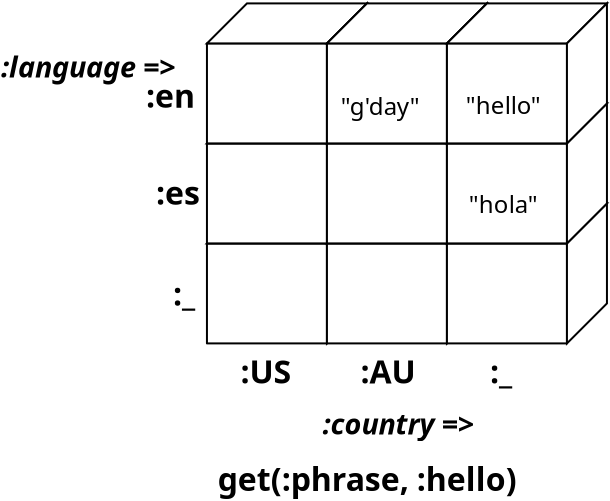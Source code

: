 <?xml version="1.0" encoding="UTF-8"?>
<dia:diagram xmlns:dia="http://www.lysator.liu.se/~alla/dia/">
  <dia:layer name="Background" visible="true">
    <dia:object type="Standard - Text" version="1" id="O0">
      <dia:attribute name="obj_pos">
        <dia:point val="1.635,6.928"/>
      </dia:attribute>
      <dia:attribute name="obj_bb">
        <dia:rectangle val="-3.615,5.872;6.885,7.982"/>
      </dia:attribute>
      <dia:attribute name="text">
        <dia:composite type="text">
          <dia:attribute name="string">
            <dia:string>#:language =&gt; #</dia:string>
          </dia:attribute>
          <dia:attribute name="font">
            <dia:font family="sans" style="88" name="Helvetica-BoldOblique"/>
          </dia:attribute>
          <dia:attribute name="height">
            <dia:real val="1.8"/>
          </dia:attribute>
          <dia:attribute name="pos">
            <dia:point val="1.635,7.093"/>
          </dia:attribute>
          <dia:attribute name="color">
            <dia:color val="#000000"/>
          </dia:attribute>
          <dia:attribute name="alignment">
            <dia:enum val="1"/>
          </dia:attribute>
        </dia:composite>
      </dia:attribute>
      <dia:attribute name="valign">
        <dia:enum val="2"/>
      </dia:attribute>
    </dia:object>
    <dia:object type="Standard - Text" version="1" id="O1">
      <dia:attribute name="obj_pos">
        <dia:point val="16.885,24.773"/>
      </dia:attribute>
      <dia:attribute name="obj_bb">
        <dia:rectangle val="12.454,23.718;21.316,25.828"/>
      </dia:attribute>
      <dia:attribute name="text">
        <dia:composite type="text">
          <dia:attribute name="string">
            <dia:string>#:country =&gt;#</dia:string>
          </dia:attribute>
          <dia:attribute name="font">
            <dia:font family="sans" style="88" name="Helvetica-BoldOblique"/>
          </dia:attribute>
          <dia:attribute name="height">
            <dia:real val="1.8"/>
          </dia:attribute>
          <dia:attribute name="pos">
            <dia:point val="16.885,24.938"/>
          </dia:attribute>
          <dia:attribute name="color">
            <dia:color val="#000000"/>
          </dia:attribute>
          <dia:attribute name="alignment">
            <dia:enum val="1"/>
          </dia:attribute>
        </dia:composite>
      </dia:attribute>
      <dia:attribute name="valign">
        <dia:enum val="2"/>
      </dia:attribute>
    </dia:object>
    <dia:object type="Standard - Text" version="1" id="O2">
      <dia:attribute name="obj_pos">
        <dia:point val="6.735,8.378"/>
      </dia:attribute>
      <dia:attribute name="obj_bb">
        <dia:rectangle val="4.125,7.205;6.735,9.55"/>
      </dia:attribute>
      <dia:attribute name="text">
        <dia:composite type="text">
          <dia:attribute name="string">
            <dia:string>#:en#</dia:string>
          </dia:attribute>
          <dia:attribute name="font">
            <dia:font family="sans" style="80" name="Helvetica-Bold"/>
          </dia:attribute>
          <dia:attribute name="height">
            <dia:real val="2"/>
          </dia:attribute>
          <dia:attribute name="pos">
            <dia:point val="6.735,8.56"/>
          </dia:attribute>
          <dia:attribute name="color">
            <dia:color val="#000000"/>
          </dia:attribute>
          <dia:attribute name="alignment">
            <dia:enum val="2"/>
          </dia:attribute>
        </dia:composite>
      </dia:attribute>
      <dia:attribute name="valign">
        <dia:enum val="2"/>
      </dia:attribute>
    </dia:object>
    <dia:object type="Standard - Text" version="1" id="O3">
      <dia:attribute name="obj_pos">
        <dia:point val="6.735,18.277"/>
      </dia:attribute>
      <dia:attribute name="obj_bb">
        <dia:rectangle val="5.423,17.105;6.735,19.45"/>
      </dia:attribute>
      <dia:attribute name="text">
        <dia:composite type="text">
          <dia:attribute name="string">
            <dia:string>#:_#</dia:string>
          </dia:attribute>
          <dia:attribute name="font">
            <dia:font family="sans" style="80" name="Helvetica-Bold"/>
          </dia:attribute>
          <dia:attribute name="height">
            <dia:real val="2"/>
          </dia:attribute>
          <dia:attribute name="pos">
            <dia:point val="6.735,18.46"/>
          </dia:attribute>
          <dia:attribute name="color">
            <dia:color val="#000000"/>
          </dia:attribute>
          <dia:attribute name="alignment">
            <dia:enum val="2"/>
          </dia:attribute>
        </dia:composite>
      </dia:attribute>
      <dia:attribute name="valign">
        <dia:enum val="2"/>
      </dia:attribute>
    </dia:object>
    <dia:object type="Standard - Text" version="1" id="O4">
      <dia:attribute name="obj_pos">
        <dia:point val="10.285,21.073"/>
      </dia:attribute>
      <dia:attribute name="obj_bb">
        <dia:rectangle val="8.876,21.073;11.694,23.418"/>
      </dia:attribute>
      <dia:attribute name="text">
        <dia:composite type="text">
          <dia:attribute name="string">
            <dia:string>#:US#</dia:string>
          </dia:attribute>
          <dia:attribute name="font">
            <dia:font family="sans" style="80" name="Helvetica-Bold"/>
          </dia:attribute>
          <dia:attribute name="height">
            <dia:real val="2"/>
          </dia:attribute>
          <dia:attribute name="pos">
            <dia:point val="10.285,22.427"/>
          </dia:attribute>
          <dia:attribute name="color">
            <dia:color val="#000000"/>
          </dia:attribute>
          <dia:attribute name="alignment">
            <dia:enum val="1"/>
          </dia:attribute>
        </dia:composite>
      </dia:attribute>
      <dia:attribute name="valign">
        <dia:enum val="0"/>
      </dia:attribute>
    </dia:object>
    <dia:object type="Standard - Text" version="1" id="O5">
      <dia:attribute name="obj_pos">
        <dia:point val="16.385,21.073"/>
      </dia:attribute>
      <dia:attribute name="obj_bb">
        <dia:rectangle val="14.96,21.073;17.852,23.545"/>
      </dia:attribute>
      <dia:attribute name="text">
        <dia:composite type="text">
          <dia:attribute name="string">
            <dia:string>#:AU#</dia:string>
          </dia:attribute>
          <dia:attribute name="font">
            <dia:font family="sans" style="80" name="Helvetica-Bold"/>
          </dia:attribute>
          <dia:attribute name="height">
            <dia:real val="2"/>
          </dia:attribute>
          <dia:attribute name="pos">
            <dia:point val="16.385,22.47"/>
          </dia:attribute>
          <dia:attribute name="color">
            <dia:color val="#000000"/>
          </dia:attribute>
          <dia:attribute name="alignment">
            <dia:enum val="1"/>
          </dia:attribute>
        </dia:composite>
      </dia:attribute>
      <dia:attribute name="valign">
        <dia:enum val="0"/>
      </dia:attribute>
    </dia:object>
    <dia:object type="Standard - Text" version="1" id="O6">
      <dia:attribute name="obj_pos">
        <dia:point val="22.035,21.073"/>
      </dia:attribute>
      <dia:attribute name="obj_bb">
        <dia:rectangle val="21.379,21.073;22.691,23.418"/>
      </dia:attribute>
      <dia:attribute name="text">
        <dia:composite type="text">
          <dia:attribute name="string">
            <dia:string>#:_#</dia:string>
          </dia:attribute>
          <dia:attribute name="font">
            <dia:font family="sans" style="80" name="Helvetica-Bold"/>
          </dia:attribute>
          <dia:attribute name="height">
            <dia:real val="2"/>
          </dia:attribute>
          <dia:attribute name="pos">
            <dia:point val="22.035,22.427"/>
          </dia:attribute>
          <dia:attribute name="color">
            <dia:color val="#000000"/>
          </dia:attribute>
          <dia:attribute name="alignment">
            <dia:enum val="1"/>
          </dia:attribute>
        </dia:composite>
      </dia:attribute>
      <dia:attribute name="valign">
        <dia:enum val="0"/>
      </dia:attribute>
    </dia:object>
    <dia:object type="Standard - Text" version="1" id="O7">
      <dia:attribute name="obj_pos">
        <dia:point val="6.985,13.223"/>
      </dia:attribute>
      <dia:attribute name="obj_bb">
        <dia:rectangle val="4.545,12.05;6.985,14.395"/>
      </dia:attribute>
      <dia:attribute name="text">
        <dia:composite type="text">
          <dia:attribute name="string">
            <dia:string>#:es#</dia:string>
          </dia:attribute>
          <dia:attribute name="font">
            <dia:font family="sans" style="80" name="Helvetica-Bold"/>
          </dia:attribute>
          <dia:attribute name="height">
            <dia:real val="2"/>
          </dia:attribute>
          <dia:attribute name="pos">
            <dia:point val="6.985,13.405"/>
          </dia:attribute>
          <dia:attribute name="color">
            <dia:color val="#000000"/>
          </dia:attribute>
          <dia:attribute name="alignment">
            <dia:enum val="2"/>
          </dia:attribute>
        </dia:composite>
      </dia:attribute>
      <dia:attribute name="valign">
        <dia:enum val="2"/>
      </dia:attribute>
    </dia:object>
    <dia:group>
      <dia:object type="Standard - Text" version="1" id="O8">
        <dia:attribute name="obj_pos">
          <dia:point val="10.335,18.28"/>
        </dia:attribute>
        <dia:attribute name="obj_bb">
          <dia:rectangle val="10.335,17.88;10.335,19.08"/>
        </dia:attribute>
        <dia:attribute name="text">
          <dia:composite type="text">
            <dia:attribute name="string">
              <dia:string>##</dia:string>
            </dia:attribute>
            <dia:attribute name="font">
              <dia:font family="sans" style="0" name="Helvetica"/>
            </dia:attribute>
            <dia:attribute name="height">
              <dia:real val="0.8"/>
            </dia:attribute>
            <dia:attribute name="pos">
              <dia:point val="10.335,18.28"/>
            </dia:attribute>
            <dia:attribute name="color">
              <dia:color val="#000000"/>
            </dia:attribute>
            <dia:attribute name="alignment">
              <dia:enum val="0"/>
            </dia:attribute>
          </dia:composite>
        </dia:attribute>
        <dia:attribute name="valign">
          <dia:enum val="3"/>
        </dia:attribute>
      </dia:object>
      <dia:group>
        <dia:object type="Standard - Box" version="0" id="O9">
          <dia:attribute name="obj_pos">
            <dia:point val="7.335,15.78"/>
          </dia:attribute>
          <dia:attribute name="obj_bb">
            <dia:rectangle val="7.285,15.73;13.385,20.83"/>
          </dia:attribute>
          <dia:attribute name="elem_corner">
            <dia:point val="7.335,15.78"/>
          </dia:attribute>
          <dia:attribute name="elem_width">
            <dia:real val="6"/>
          </dia:attribute>
          <dia:attribute name="elem_height">
            <dia:real val="5"/>
          </dia:attribute>
          <dia:attribute name="show_background">
            <dia:boolean val="true"/>
          </dia:attribute>
          <dia:attribute name="corner_radius">
            <dia:real val="1.175e-38"/>
          </dia:attribute>
        </dia:object>
        <dia:object type="Standard - Polygon" version="0" id="O10">
          <dia:attribute name="obj_pos">
            <dia:point val="7.335,15.78"/>
          </dia:attribute>
          <dia:attribute name="obj_bb">
            <dia:rectangle val="7.214,13.73;15.456,15.83"/>
          </dia:attribute>
          <dia:attribute name="poly_points">
            <dia:point val="7.335,15.78"/>
            <dia:point val="13.335,15.78"/>
            <dia:point val="15.335,13.78"/>
            <dia:point val="9.335,13.78"/>
          </dia:attribute>
          <dia:attribute name="show_background">
            <dia:boolean val="true"/>
          </dia:attribute>
        </dia:object>
        <dia:object type="Standard - Polygon" version="0" id="O11">
          <dia:attribute name="obj_pos">
            <dia:point val="13.335,20.78"/>
          </dia:attribute>
          <dia:attribute name="obj_bb">
            <dia:rectangle val="13.285,13.659;15.385,20.901"/>
          </dia:attribute>
          <dia:attribute name="poly_points">
            <dia:point val="13.335,20.78"/>
            <dia:point val="15.335,18.78"/>
            <dia:point val="15.335,13.78"/>
            <dia:point val="13.335,15.78"/>
          </dia:attribute>
          <dia:attribute name="show_background">
            <dia:boolean val="true"/>
          </dia:attribute>
        </dia:object>
      </dia:group>
      <dia:group>
        <dia:object type="Standard - Box" version="0" id="O12">
          <dia:attribute name="obj_pos">
            <dia:point val="7.335,10.78"/>
          </dia:attribute>
          <dia:attribute name="obj_bb">
            <dia:rectangle val="7.285,10.73;13.385,15.83"/>
          </dia:attribute>
          <dia:attribute name="elem_corner">
            <dia:point val="7.335,10.78"/>
          </dia:attribute>
          <dia:attribute name="elem_width">
            <dia:real val="6"/>
          </dia:attribute>
          <dia:attribute name="elem_height">
            <dia:real val="5"/>
          </dia:attribute>
          <dia:attribute name="show_background">
            <dia:boolean val="true"/>
          </dia:attribute>
          <dia:attribute name="corner_radius">
            <dia:real val="1.175e-38"/>
          </dia:attribute>
        </dia:object>
        <dia:object type="Standard - Polygon" version="0" id="O13">
          <dia:attribute name="obj_pos">
            <dia:point val="7.335,10.78"/>
          </dia:attribute>
          <dia:attribute name="obj_bb">
            <dia:rectangle val="7.214,8.73;15.456,10.83"/>
          </dia:attribute>
          <dia:attribute name="poly_points">
            <dia:point val="7.335,10.78"/>
            <dia:point val="13.335,10.78"/>
            <dia:point val="15.335,8.78"/>
            <dia:point val="9.335,8.78"/>
          </dia:attribute>
          <dia:attribute name="show_background">
            <dia:boolean val="true"/>
          </dia:attribute>
        </dia:object>
        <dia:object type="Standard - Polygon" version="0" id="O14">
          <dia:attribute name="obj_pos">
            <dia:point val="13.335,15.78"/>
          </dia:attribute>
          <dia:attribute name="obj_bb">
            <dia:rectangle val="13.285,8.659;15.385,15.901"/>
          </dia:attribute>
          <dia:attribute name="poly_points">
            <dia:point val="13.335,15.78"/>
            <dia:point val="15.335,13.78"/>
            <dia:point val="15.335,8.78"/>
            <dia:point val="13.335,10.78"/>
          </dia:attribute>
          <dia:attribute name="show_background">
            <dia:boolean val="true"/>
          </dia:attribute>
        </dia:object>
      </dia:group>
      <dia:group>
        <dia:object type="Standard - Box" version="0" id="O15">
          <dia:attribute name="obj_pos">
            <dia:point val="7.335,5.78"/>
          </dia:attribute>
          <dia:attribute name="obj_bb">
            <dia:rectangle val="7.285,5.73;13.385,10.83"/>
          </dia:attribute>
          <dia:attribute name="elem_corner">
            <dia:point val="7.335,5.78"/>
          </dia:attribute>
          <dia:attribute name="elem_width">
            <dia:real val="6"/>
          </dia:attribute>
          <dia:attribute name="elem_height">
            <dia:real val="5"/>
          </dia:attribute>
          <dia:attribute name="show_background">
            <dia:boolean val="true"/>
          </dia:attribute>
          <dia:attribute name="corner_radius">
            <dia:real val="1.175e-38"/>
          </dia:attribute>
        </dia:object>
        <dia:object type="Standard - Polygon" version="0" id="O16">
          <dia:attribute name="obj_pos">
            <dia:point val="7.335,5.78"/>
          </dia:attribute>
          <dia:attribute name="obj_bb">
            <dia:rectangle val="7.214,3.73;15.456,5.83"/>
          </dia:attribute>
          <dia:attribute name="poly_points">
            <dia:point val="7.335,5.78"/>
            <dia:point val="13.335,5.78"/>
            <dia:point val="15.335,3.78"/>
            <dia:point val="9.335,3.78"/>
          </dia:attribute>
          <dia:attribute name="show_background">
            <dia:boolean val="true"/>
          </dia:attribute>
        </dia:object>
        <dia:object type="Standard - Polygon" version="0" id="O17">
          <dia:attribute name="obj_pos">
            <dia:point val="13.335,10.78"/>
          </dia:attribute>
          <dia:attribute name="obj_bb">
            <dia:rectangle val="13.285,3.659;15.385,10.901"/>
          </dia:attribute>
          <dia:attribute name="poly_points">
            <dia:point val="13.335,10.78"/>
            <dia:point val="15.335,8.78"/>
            <dia:point val="15.335,3.78"/>
            <dia:point val="13.335,5.78"/>
          </dia:attribute>
          <dia:attribute name="show_background">
            <dia:boolean val="true"/>
          </dia:attribute>
        </dia:object>
      </dia:group>
      <dia:group>
        <dia:object type="Standard - Box" version="0" id="O18">
          <dia:attribute name="obj_pos">
            <dia:point val="13.335,15.78"/>
          </dia:attribute>
          <dia:attribute name="obj_bb">
            <dia:rectangle val="13.285,15.73;19.385,20.83"/>
          </dia:attribute>
          <dia:attribute name="elem_corner">
            <dia:point val="13.335,15.78"/>
          </dia:attribute>
          <dia:attribute name="elem_width">
            <dia:real val="6"/>
          </dia:attribute>
          <dia:attribute name="elem_height">
            <dia:real val="5"/>
          </dia:attribute>
          <dia:attribute name="show_background">
            <dia:boolean val="true"/>
          </dia:attribute>
          <dia:attribute name="corner_radius">
            <dia:real val="1.175e-38"/>
          </dia:attribute>
        </dia:object>
        <dia:object type="Standard - Polygon" version="0" id="O19">
          <dia:attribute name="obj_pos">
            <dia:point val="13.335,15.78"/>
          </dia:attribute>
          <dia:attribute name="obj_bb">
            <dia:rectangle val="13.214,13.73;21.456,15.83"/>
          </dia:attribute>
          <dia:attribute name="poly_points">
            <dia:point val="13.335,15.78"/>
            <dia:point val="19.335,15.78"/>
            <dia:point val="21.335,13.78"/>
            <dia:point val="15.335,13.78"/>
          </dia:attribute>
          <dia:attribute name="show_background">
            <dia:boolean val="true"/>
          </dia:attribute>
        </dia:object>
        <dia:object type="Standard - Polygon" version="0" id="O20">
          <dia:attribute name="obj_pos">
            <dia:point val="19.335,20.78"/>
          </dia:attribute>
          <dia:attribute name="obj_bb">
            <dia:rectangle val="19.285,13.659;21.385,20.901"/>
          </dia:attribute>
          <dia:attribute name="poly_points">
            <dia:point val="19.335,20.78"/>
            <dia:point val="21.335,18.78"/>
            <dia:point val="21.335,13.78"/>
            <dia:point val="19.335,15.78"/>
          </dia:attribute>
          <dia:attribute name="show_background">
            <dia:boolean val="true"/>
          </dia:attribute>
        </dia:object>
      </dia:group>
      <dia:group>
        <dia:object type="Standard - Box" version="0" id="O21">
          <dia:attribute name="obj_pos">
            <dia:point val="13.335,10.78"/>
          </dia:attribute>
          <dia:attribute name="obj_bb">
            <dia:rectangle val="13.285,10.73;19.385,15.83"/>
          </dia:attribute>
          <dia:attribute name="elem_corner">
            <dia:point val="13.335,10.78"/>
          </dia:attribute>
          <dia:attribute name="elem_width">
            <dia:real val="6"/>
          </dia:attribute>
          <dia:attribute name="elem_height">
            <dia:real val="5"/>
          </dia:attribute>
          <dia:attribute name="show_background">
            <dia:boolean val="true"/>
          </dia:attribute>
          <dia:attribute name="corner_radius">
            <dia:real val="1.175e-38"/>
          </dia:attribute>
        </dia:object>
        <dia:object type="Standard - Polygon" version="0" id="O22">
          <dia:attribute name="obj_pos">
            <dia:point val="13.335,10.78"/>
          </dia:attribute>
          <dia:attribute name="obj_bb">
            <dia:rectangle val="13.214,8.73;21.456,10.83"/>
          </dia:attribute>
          <dia:attribute name="poly_points">
            <dia:point val="13.335,10.78"/>
            <dia:point val="19.335,10.78"/>
            <dia:point val="21.335,8.78"/>
            <dia:point val="15.335,8.78"/>
          </dia:attribute>
          <dia:attribute name="show_background">
            <dia:boolean val="true"/>
          </dia:attribute>
        </dia:object>
        <dia:object type="Standard - Polygon" version="0" id="O23">
          <dia:attribute name="obj_pos">
            <dia:point val="19.335,15.78"/>
          </dia:attribute>
          <dia:attribute name="obj_bb">
            <dia:rectangle val="19.285,8.659;21.385,15.901"/>
          </dia:attribute>
          <dia:attribute name="poly_points">
            <dia:point val="19.335,15.78"/>
            <dia:point val="21.335,13.78"/>
            <dia:point val="21.335,8.78"/>
            <dia:point val="19.335,10.78"/>
          </dia:attribute>
          <dia:attribute name="show_background">
            <dia:boolean val="true"/>
          </dia:attribute>
        </dia:object>
      </dia:group>
      <dia:group>
        <dia:object type="Standard - Box" version="0" id="O24">
          <dia:attribute name="obj_pos">
            <dia:point val="13.335,5.78"/>
          </dia:attribute>
          <dia:attribute name="obj_bb">
            <dia:rectangle val="13.285,5.73;19.385,10.83"/>
          </dia:attribute>
          <dia:attribute name="elem_corner">
            <dia:point val="13.335,5.78"/>
          </dia:attribute>
          <dia:attribute name="elem_width">
            <dia:real val="6"/>
          </dia:attribute>
          <dia:attribute name="elem_height">
            <dia:real val="5"/>
          </dia:attribute>
          <dia:attribute name="show_background">
            <dia:boolean val="true"/>
          </dia:attribute>
          <dia:attribute name="corner_radius">
            <dia:real val="1.175e-38"/>
          </dia:attribute>
        </dia:object>
        <dia:object type="Standard - Polygon" version="0" id="O25">
          <dia:attribute name="obj_pos">
            <dia:point val="13.335,5.78"/>
          </dia:attribute>
          <dia:attribute name="obj_bb">
            <dia:rectangle val="13.214,3.73;21.456,5.83"/>
          </dia:attribute>
          <dia:attribute name="poly_points">
            <dia:point val="13.335,5.78"/>
            <dia:point val="19.335,5.78"/>
            <dia:point val="21.335,3.78"/>
            <dia:point val="15.335,3.78"/>
          </dia:attribute>
          <dia:attribute name="show_background">
            <dia:boolean val="true"/>
          </dia:attribute>
        </dia:object>
        <dia:object type="Standard - Polygon" version="0" id="O26">
          <dia:attribute name="obj_pos">
            <dia:point val="19.335,10.78"/>
          </dia:attribute>
          <dia:attribute name="obj_bb">
            <dia:rectangle val="19.285,3.659;21.385,10.901"/>
          </dia:attribute>
          <dia:attribute name="poly_points">
            <dia:point val="19.335,10.78"/>
            <dia:point val="21.335,8.78"/>
            <dia:point val="21.335,3.78"/>
            <dia:point val="19.335,5.78"/>
          </dia:attribute>
          <dia:attribute name="show_background">
            <dia:boolean val="true"/>
          </dia:attribute>
        </dia:object>
      </dia:group>
      <dia:group>
        <dia:object type="Standard - Box" version="0" id="O27">
          <dia:attribute name="obj_pos">
            <dia:point val="19.335,15.78"/>
          </dia:attribute>
          <dia:attribute name="obj_bb">
            <dia:rectangle val="19.285,15.73;25.385,20.83"/>
          </dia:attribute>
          <dia:attribute name="elem_corner">
            <dia:point val="19.335,15.78"/>
          </dia:attribute>
          <dia:attribute name="elem_width">
            <dia:real val="6"/>
          </dia:attribute>
          <dia:attribute name="elem_height">
            <dia:real val="5"/>
          </dia:attribute>
          <dia:attribute name="show_background">
            <dia:boolean val="true"/>
          </dia:attribute>
          <dia:attribute name="corner_radius">
            <dia:real val="1.175e-38"/>
          </dia:attribute>
        </dia:object>
        <dia:object type="Standard - Polygon" version="0" id="O28">
          <dia:attribute name="obj_pos">
            <dia:point val="19.335,15.78"/>
          </dia:attribute>
          <dia:attribute name="obj_bb">
            <dia:rectangle val="19.214,13.73;27.456,15.83"/>
          </dia:attribute>
          <dia:attribute name="poly_points">
            <dia:point val="19.335,15.78"/>
            <dia:point val="25.335,15.78"/>
            <dia:point val="27.335,13.78"/>
            <dia:point val="21.335,13.78"/>
          </dia:attribute>
          <dia:attribute name="show_background">
            <dia:boolean val="true"/>
          </dia:attribute>
        </dia:object>
        <dia:object type="Standard - Polygon" version="0" id="O29">
          <dia:attribute name="obj_pos">
            <dia:point val="25.335,20.78"/>
          </dia:attribute>
          <dia:attribute name="obj_bb">
            <dia:rectangle val="25.285,13.659;27.385,20.901"/>
          </dia:attribute>
          <dia:attribute name="poly_points">
            <dia:point val="25.335,20.78"/>
            <dia:point val="27.335,18.78"/>
            <dia:point val="27.335,13.78"/>
            <dia:point val="25.335,15.78"/>
          </dia:attribute>
          <dia:attribute name="show_background">
            <dia:boolean val="true"/>
          </dia:attribute>
        </dia:object>
      </dia:group>
      <dia:group>
        <dia:object type="Standard - Box" version="0" id="O30">
          <dia:attribute name="obj_pos">
            <dia:point val="19.335,10.78"/>
          </dia:attribute>
          <dia:attribute name="obj_bb">
            <dia:rectangle val="19.285,10.73;25.385,15.83"/>
          </dia:attribute>
          <dia:attribute name="elem_corner">
            <dia:point val="19.335,10.78"/>
          </dia:attribute>
          <dia:attribute name="elem_width">
            <dia:real val="6"/>
          </dia:attribute>
          <dia:attribute name="elem_height">
            <dia:real val="5"/>
          </dia:attribute>
          <dia:attribute name="show_background">
            <dia:boolean val="true"/>
          </dia:attribute>
          <dia:attribute name="corner_radius">
            <dia:real val="1.175e-38"/>
          </dia:attribute>
        </dia:object>
        <dia:object type="Standard - Polygon" version="0" id="O31">
          <dia:attribute name="obj_pos">
            <dia:point val="19.335,10.78"/>
          </dia:attribute>
          <dia:attribute name="obj_bb">
            <dia:rectangle val="19.214,8.73;27.456,10.83"/>
          </dia:attribute>
          <dia:attribute name="poly_points">
            <dia:point val="19.335,10.78"/>
            <dia:point val="25.335,10.78"/>
            <dia:point val="27.335,8.78"/>
            <dia:point val="21.335,8.78"/>
          </dia:attribute>
          <dia:attribute name="show_background">
            <dia:boolean val="true"/>
          </dia:attribute>
        </dia:object>
        <dia:object type="Standard - Polygon" version="0" id="O32">
          <dia:attribute name="obj_pos">
            <dia:point val="25.335,15.78"/>
          </dia:attribute>
          <dia:attribute name="obj_bb">
            <dia:rectangle val="25.285,8.659;27.385,15.901"/>
          </dia:attribute>
          <dia:attribute name="poly_points">
            <dia:point val="25.335,15.78"/>
            <dia:point val="27.335,13.78"/>
            <dia:point val="27.335,8.78"/>
            <dia:point val="25.335,10.78"/>
          </dia:attribute>
          <dia:attribute name="show_background">
            <dia:boolean val="true"/>
          </dia:attribute>
        </dia:object>
      </dia:group>
      <dia:group>
        <dia:object type="Standard - Box" version="0" id="O33">
          <dia:attribute name="obj_pos">
            <dia:point val="19.335,5.78"/>
          </dia:attribute>
          <dia:attribute name="obj_bb">
            <dia:rectangle val="19.285,5.73;25.385,10.83"/>
          </dia:attribute>
          <dia:attribute name="elem_corner">
            <dia:point val="19.335,5.78"/>
          </dia:attribute>
          <dia:attribute name="elem_width">
            <dia:real val="6"/>
          </dia:attribute>
          <dia:attribute name="elem_height">
            <dia:real val="5"/>
          </dia:attribute>
          <dia:attribute name="show_background">
            <dia:boolean val="true"/>
          </dia:attribute>
          <dia:attribute name="corner_radius">
            <dia:real val="1.175e-38"/>
          </dia:attribute>
        </dia:object>
        <dia:object type="Standard - Polygon" version="0" id="O34">
          <dia:attribute name="obj_pos">
            <dia:point val="19.335,5.78"/>
          </dia:attribute>
          <dia:attribute name="obj_bb">
            <dia:rectangle val="19.214,3.73;27.456,5.83"/>
          </dia:attribute>
          <dia:attribute name="poly_points">
            <dia:point val="19.335,5.78"/>
            <dia:point val="25.335,5.78"/>
            <dia:point val="27.335,3.78"/>
            <dia:point val="21.335,3.78"/>
          </dia:attribute>
          <dia:attribute name="show_background">
            <dia:boolean val="true"/>
          </dia:attribute>
        </dia:object>
        <dia:object type="Standard - Polygon" version="0" id="O35">
          <dia:attribute name="obj_pos">
            <dia:point val="25.335,10.78"/>
          </dia:attribute>
          <dia:attribute name="obj_bb">
            <dia:rectangle val="25.285,3.659;27.385,10.901"/>
          </dia:attribute>
          <dia:attribute name="poly_points">
            <dia:point val="25.335,10.78"/>
            <dia:point val="27.335,8.78"/>
            <dia:point val="27.335,3.78"/>
            <dia:point val="25.335,5.78"/>
          </dia:attribute>
          <dia:attribute name="show_background">
            <dia:boolean val="true"/>
          </dia:attribute>
        </dia:object>
      </dia:group>
    </dia:group>
  </dia:layer>
  <dia:layer name="New layer 1" visible="true">
    <dia:object type="Standard - Text" version="1" id="O36">
      <dia:attribute name="obj_pos">
        <dia:point val="22.15,13.793"/>
      </dia:attribute>
      <dia:attribute name="obj_bb">
        <dia:rectangle val="20.479,12.865;23.853,14.72"/>
      </dia:attribute>
      <dia:attribute name="text">
        <dia:composite type="text">
          <dia:attribute name="string">
            <dia:string>#"hola"#</dia:string>
          </dia:attribute>
          <dia:attribute name="font">
            <dia:font family="sans" style="0" name="Helvetica"/>
          </dia:attribute>
          <dia:attribute name="height">
            <dia:real val="1.5"/>
          </dia:attribute>
          <dia:attribute name="pos">
            <dia:point val="22.15,13.914"/>
          </dia:attribute>
          <dia:attribute name="color">
            <dia:color val="#000000"/>
          </dia:attribute>
          <dia:attribute name="alignment">
            <dia:enum val="1"/>
          </dia:attribute>
        </dia:composite>
      </dia:attribute>
      <dia:attribute name="valign">
        <dia:enum val="2"/>
      </dia:attribute>
    </dia:object>
    <dia:object type="Standard - Text" version="1" id="O37">
      <dia:attribute name="obj_pos">
        <dia:point val="22.15,8.843"/>
      </dia:attribute>
      <dia:attribute name="obj_bb">
        <dia:rectangle val="20.325,7.915;24.007,9.77"/>
      </dia:attribute>
      <dia:attribute name="text">
        <dia:composite type="text">
          <dia:attribute name="string">
            <dia:string>#"hello"#</dia:string>
          </dia:attribute>
          <dia:attribute name="font">
            <dia:font family="sans" style="0" name="Helvetica"/>
          </dia:attribute>
          <dia:attribute name="height">
            <dia:real val="1.5"/>
          </dia:attribute>
          <dia:attribute name="pos">
            <dia:point val="22.15,8.964"/>
          </dia:attribute>
          <dia:attribute name="color">
            <dia:color val="#000000"/>
          </dia:attribute>
          <dia:attribute name="alignment">
            <dia:enum val="1"/>
          </dia:attribute>
        </dia:composite>
      </dia:attribute>
      <dia:attribute name="valign">
        <dia:enum val="2"/>
      </dia:attribute>
    </dia:object>
    <dia:object type="Standard - Text" version="1" id="O38">
      <dia:attribute name="obj_pos">
        <dia:point val="15.35,27.543"/>
      </dia:attribute>
      <dia:attribute name="obj_bb">
        <dia:rectangle val="7.365,26.306;23.378,28.779"/>
      </dia:attribute>
      <dia:attribute name="text">
        <dia:composite type="text">
          <dia:attribute name="string">
            <dia:string>#get(:phrase, :hello)#</dia:string>
          </dia:attribute>
          <dia:attribute name="font">
            <dia:font family="sans" style="80" name="Helvetica-Bold"/>
          </dia:attribute>
          <dia:attribute name="height">
            <dia:real val="2"/>
          </dia:attribute>
          <dia:attribute name="pos">
            <dia:point val="15.35,27.704"/>
          </dia:attribute>
          <dia:attribute name="color">
            <dia:color val="#000000"/>
          </dia:attribute>
          <dia:attribute name="alignment">
            <dia:enum val="1"/>
          </dia:attribute>
        </dia:composite>
      </dia:attribute>
      <dia:attribute name="valign">
        <dia:enum val="2"/>
      </dia:attribute>
    </dia:object>
    <dia:object type="Standard - Text" version="1" id="O39">
      <dia:attribute name="obj_pos">
        <dia:point val="16,8.893"/>
      </dia:attribute>
      <dia:attribute name="obj_bb">
        <dia:rectangle val="13.994,7.965;18.038,9.82"/>
      </dia:attribute>
      <dia:attribute name="text">
        <dia:composite type="text">
          <dia:attribute name="string">
            <dia:string>#"g'day"#</dia:string>
          </dia:attribute>
          <dia:attribute name="font">
            <dia:font family="sans" style="0" name="Helvetica"/>
          </dia:attribute>
          <dia:attribute name="height">
            <dia:real val="1.5"/>
          </dia:attribute>
          <dia:attribute name="pos">
            <dia:point val="16,9.014"/>
          </dia:attribute>
          <dia:attribute name="color">
            <dia:color val="#000000"/>
          </dia:attribute>
          <dia:attribute name="alignment">
            <dia:enum val="1"/>
          </dia:attribute>
        </dia:composite>
      </dia:attribute>
      <dia:attribute name="valign">
        <dia:enum val="2"/>
      </dia:attribute>
    </dia:object>
  </dia:layer>
</dia:diagram>
